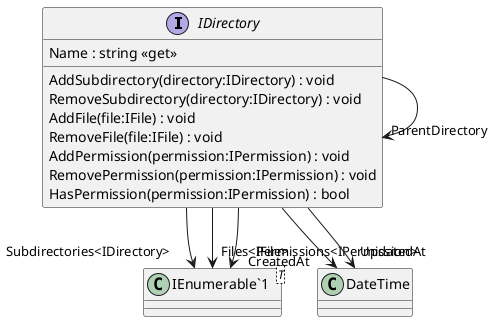 @startuml
interface IDirectory {
    Name : string <<get>>
    AddSubdirectory(directory:IDirectory) : void
    RemoveSubdirectory(directory:IDirectory) : void
    AddFile(file:IFile) : void
    RemoveFile(file:IFile) : void
    AddPermission(permission:IPermission) : void
    RemovePermission(permission:IPermission) : void
    HasPermission(permission:IPermission) : bool
}
class "IEnumerable`1"<T> {
}
IDirectory --> "ParentDirectory" IDirectory
IDirectory --> "Subdirectories<IDirectory>" "IEnumerable`1"
IDirectory --> "Files<IFile>" "IEnumerable`1"
IDirectory --> "Permissions<IPermission>" "IEnumerable`1"
IDirectory --> "CreatedAt" DateTime
IDirectory --> "UpdatedAt" DateTime
@enduml
